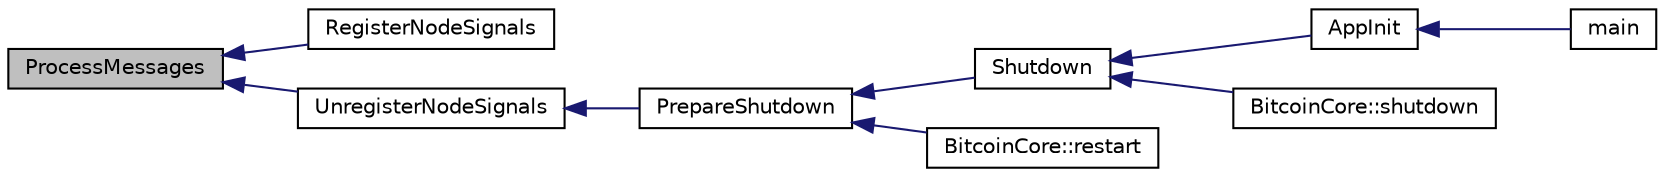 digraph "ProcessMessages"
{
  edge [fontname="Helvetica",fontsize="10",labelfontname="Helvetica",labelfontsize="10"];
  node [fontname="Helvetica",fontsize="10",shape=record];
  rankdir="LR";
  Node971 [label="ProcessMessages",height=0.2,width=0.4,color="black", fillcolor="grey75", style="filled", fontcolor="black"];
  Node971 -> Node972 [dir="back",color="midnightblue",fontsize="10",style="solid",fontname="Helvetica"];
  Node972 [label="RegisterNodeSignals",height=0.2,width=0.4,color="black", fillcolor="white", style="filled",URL="$main_8h.html#ab02615ff65f91d69f8d786ec900baa8a",tooltip="Register with a network node to receive its signals. "];
  Node971 -> Node973 [dir="back",color="midnightblue",fontsize="10",style="solid",fontname="Helvetica"];
  Node973 [label="UnregisterNodeSignals",height=0.2,width=0.4,color="black", fillcolor="white", style="filled",URL="$main_8h.html#a3ef0cc6e9d9d6435ee2a5569244d6ebd",tooltip="Unregister a network node. "];
  Node973 -> Node974 [dir="back",color="midnightblue",fontsize="10",style="solid",fontname="Helvetica"];
  Node974 [label="PrepareShutdown",height=0.2,width=0.4,color="black", fillcolor="white", style="filled",URL="$init_8h.html#a5cb3db83cb0ba2e421f651a1ee1f2cfe",tooltip="Preparing steps before shutting down or restarting the wallet. "];
  Node974 -> Node975 [dir="back",color="midnightblue",fontsize="10",style="solid",fontname="Helvetica"];
  Node975 [label="Shutdown",height=0.2,width=0.4,color="black", fillcolor="white", style="filled",URL="$init_8h.html#ac5f038c2b480cf9ef5e19e3eba8dbaf9",tooltip="Shutdown is split into 2 parts: Part 1: shut down everything but the main wallet instance (done in Pr..."];
  Node975 -> Node976 [dir="back",color="midnightblue",fontsize="10",style="solid",fontname="Helvetica"];
  Node976 [label="AppInit",height=0.2,width=0.4,color="black", fillcolor="white", style="filled",URL="$divid_8cpp.html#ac59316b767e6984e1285f0531275286b"];
  Node976 -> Node977 [dir="back",color="midnightblue",fontsize="10",style="solid",fontname="Helvetica"];
  Node977 [label="main",height=0.2,width=0.4,color="black", fillcolor="white", style="filled",URL="$divid_8cpp.html#a0ddf1224851353fc92bfbff6f499fa97"];
  Node975 -> Node978 [dir="back",color="midnightblue",fontsize="10",style="solid",fontname="Helvetica"];
  Node978 [label="BitcoinCore::shutdown",height=0.2,width=0.4,color="black", fillcolor="white", style="filled",URL="$class_bitcoin_core.html#a94f3f4622ba698e321f3a2e0e686129f"];
  Node974 -> Node979 [dir="back",color="midnightblue",fontsize="10",style="solid",fontname="Helvetica"];
  Node979 [label="BitcoinCore::restart",height=0.2,width=0.4,color="black", fillcolor="white", style="filled",URL="$class_bitcoin_core.html#ac2271844c89ebc4c611e7617ce6202e3"];
}
